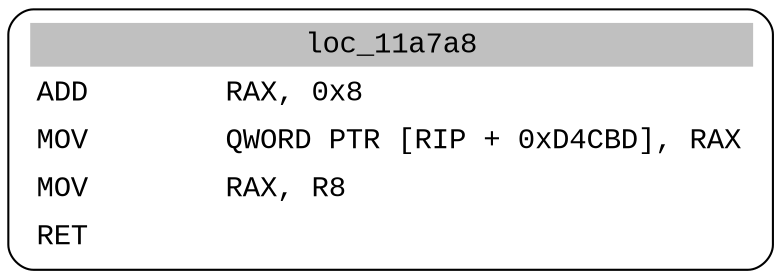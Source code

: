 digraph asm_graph {
1941 [
shape="Mrecord" fontname="Courier New"label =<<table border="0" cellborder="0" cellpadding="3"><tr><td align="center" colspan="2" bgcolor="grey">loc_11a7a8</td></tr><tr><td align="left">ADD        RAX, 0x8</td></tr><tr><td align="left">MOV        QWORD PTR [RIP + 0xD4CBD], RAX</td></tr><tr><td align="left">MOV        RAX, R8</td></tr><tr><td align="left">RET        </td></tr></table>> ];
}